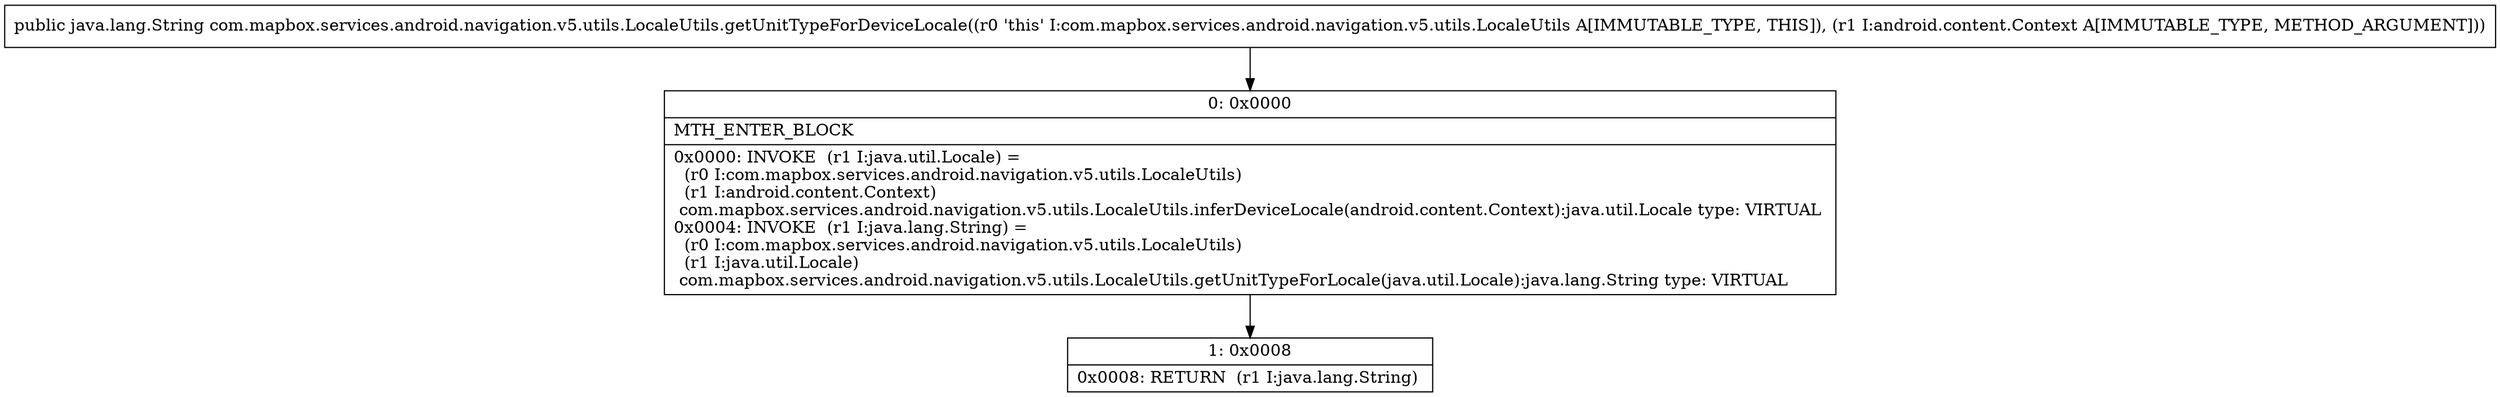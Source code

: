 digraph "CFG forcom.mapbox.services.android.navigation.v5.utils.LocaleUtils.getUnitTypeForDeviceLocale(Landroid\/content\/Context;)Ljava\/lang\/String;" {
Node_0 [shape=record,label="{0\:\ 0x0000|MTH_ENTER_BLOCK\l|0x0000: INVOKE  (r1 I:java.util.Locale) = \l  (r0 I:com.mapbox.services.android.navigation.v5.utils.LocaleUtils)\l  (r1 I:android.content.Context)\l com.mapbox.services.android.navigation.v5.utils.LocaleUtils.inferDeviceLocale(android.content.Context):java.util.Locale type: VIRTUAL \l0x0004: INVOKE  (r1 I:java.lang.String) = \l  (r0 I:com.mapbox.services.android.navigation.v5.utils.LocaleUtils)\l  (r1 I:java.util.Locale)\l com.mapbox.services.android.navigation.v5.utils.LocaleUtils.getUnitTypeForLocale(java.util.Locale):java.lang.String type: VIRTUAL \l}"];
Node_1 [shape=record,label="{1\:\ 0x0008|0x0008: RETURN  (r1 I:java.lang.String) \l}"];
MethodNode[shape=record,label="{public java.lang.String com.mapbox.services.android.navigation.v5.utils.LocaleUtils.getUnitTypeForDeviceLocale((r0 'this' I:com.mapbox.services.android.navigation.v5.utils.LocaleUtils A[IMMUTABLE_TYPE, THIS]), (r1 I:android.content.Context A[IMMUTABLE_TYPE, METHOD_ARGUMENT])) }"];
MethodNode -> Node_0;
Node_0 -> Node_1;
}

